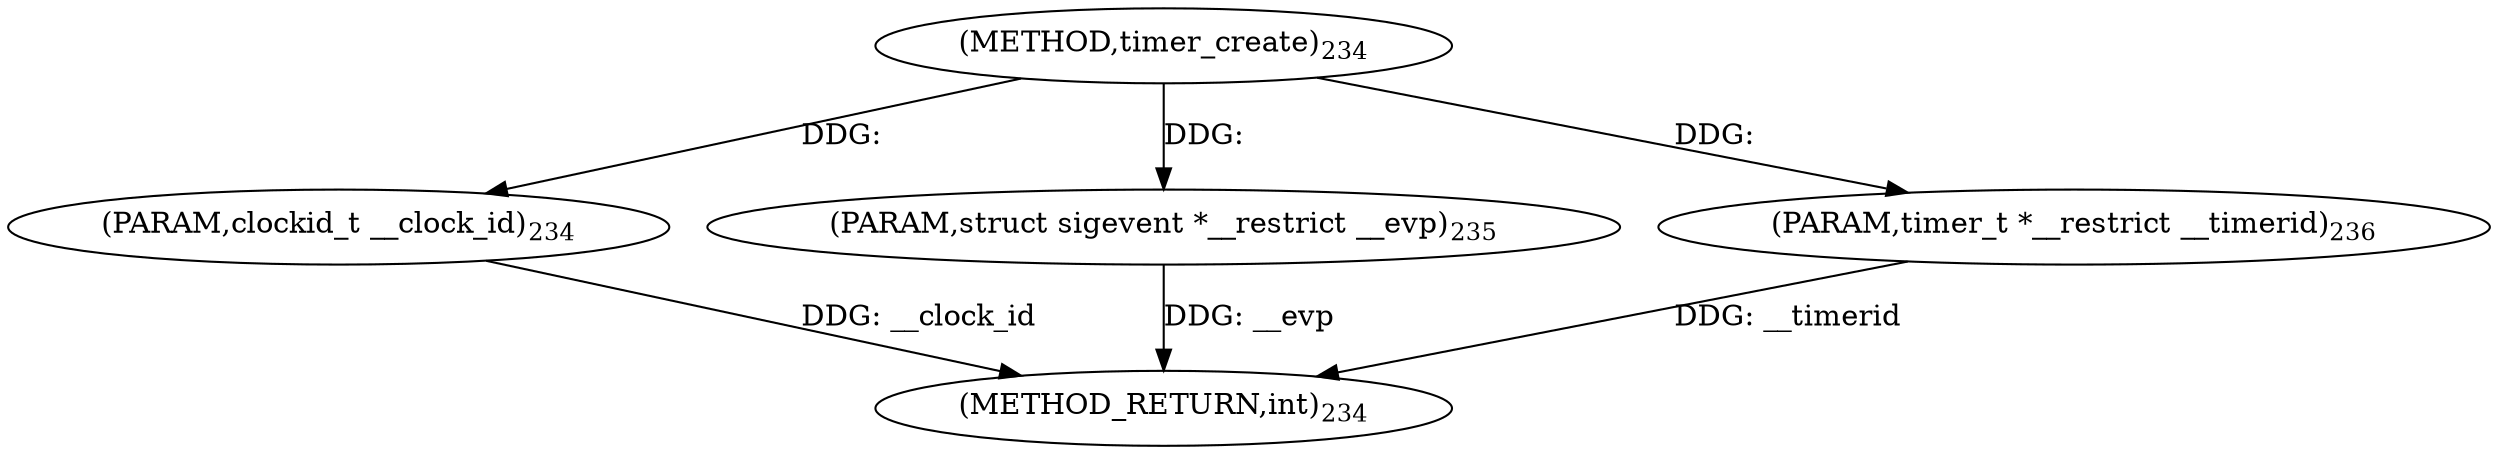 digraph "timer_create" {  
"7996" [label = <(METHOD,timer_create)<SUB>234</SUB>> ]
"8000" [label = <(METHOD_RETURN,int)<SUB>234</SUB>> ]
"7997" [label = <(PARAM,clockid_t __clock_id)<SUB>234</SUB>> ]
"7998" [label = <(PARAM,struct sigevent *__restrict __evp)<SUB>235</SUB>> ]
"7999" [label = <(PARAM,timer_t *__restrict __timerid)<SUB>236</SUB>> ]
  "7997" -> "8000"  [ label = "DDG: __clock_id"] 
  "7998" -> "8000"  [ label = "DDG: __evp"] 
  "7999" -> "8000"  [ label = "DDG: __timerid"] 
  "7996" -> "7997"  [ label = "DDG: "] 
  "7996" -> "7998"  [ label = "DDG: "] 
  "7996" -> "7999"  [ label = "DDG: "] 
}
